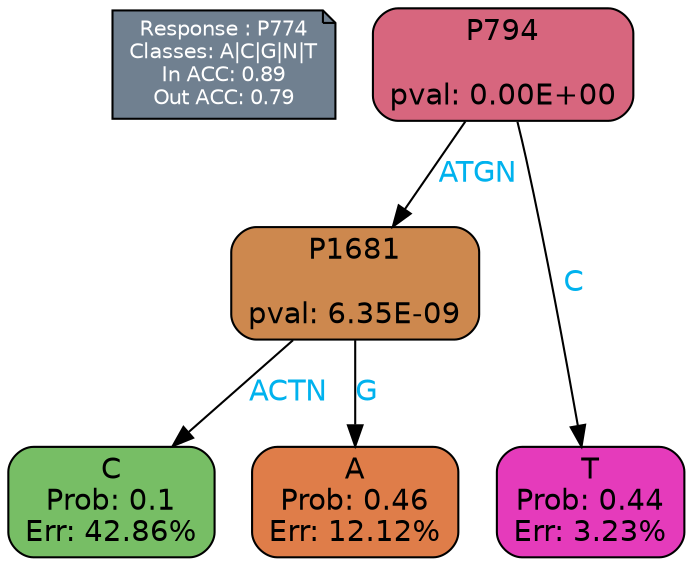 digraph Tree {
node [shape=box, style="filled, rounded", color="black", fontname=helvetica] ;
graph [ranksep=equally, splines=polylines, bgcolor=transparent, dpi=600] ;
edge [fontname=helvetica] ;
LEGEND [label="Response : P774
Classes: A|C|G|N|T
In ACC: 0.89
Out ACC: 0.79
",shape=note,align=left,style=filled,fillcolor="slategray",fontcolor="white",fontsize=10];1 [label="P794

pval: 0.00E+00", fillcolor="#d7667e"] ;
2 [label="P1681

pval: 6.35E-09", fillcolor="#cd884e"] ;
3 [label="C
Prob: 0.1
Err: 42.86%", fillcolor="#77be65"] ;
4 [label="A
Prob: 0.46
Err: 12.12%", fillcolor="#df7d49"] ;
5 [label="T
Prob: 0.44
Err: 3.23%", fillcolor="#e53bbb"] ;
1 -> 2 [label="ATGN",fontcolor=deepskyblue2] ;
1 -> 5 [label="C",fontcolor=deepskyblue2] ;
2 -> 3 [label="ACTN",fontcolor=deepskyblue2] ;
2 -> 4 [label="G",fontcolor=deepskyblue2] ;
{rank = same; 3;4;5;}{rank = same; LEGEND;1;}}
